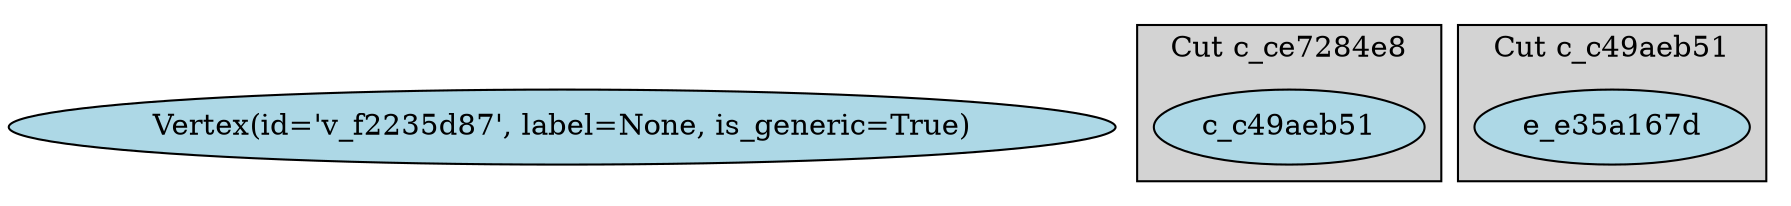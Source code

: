 digraph EG {
  rankdir=TB;
  node [shape=ellipse, style=filled, fillcolor=lightblue];
  edge [color=darkblue];

  "Vertex(id='v_f2235d87', label=None, is_generic=True)" [label="Vertex(id='v_f2235d87', label=None, is_generic=True)"];
  subgraph cluster_0 {
    label="Cut c_ce7284e8";
    style=filled;
    fillcolor=lightgray;
    "c_c49aeb51";
  }
  subgraph cluster_1 {
    label="Cut c_c49aeb51";
    style=filled;
    fillcolor=lightgray;
    "e_e35a167d";
  }
}